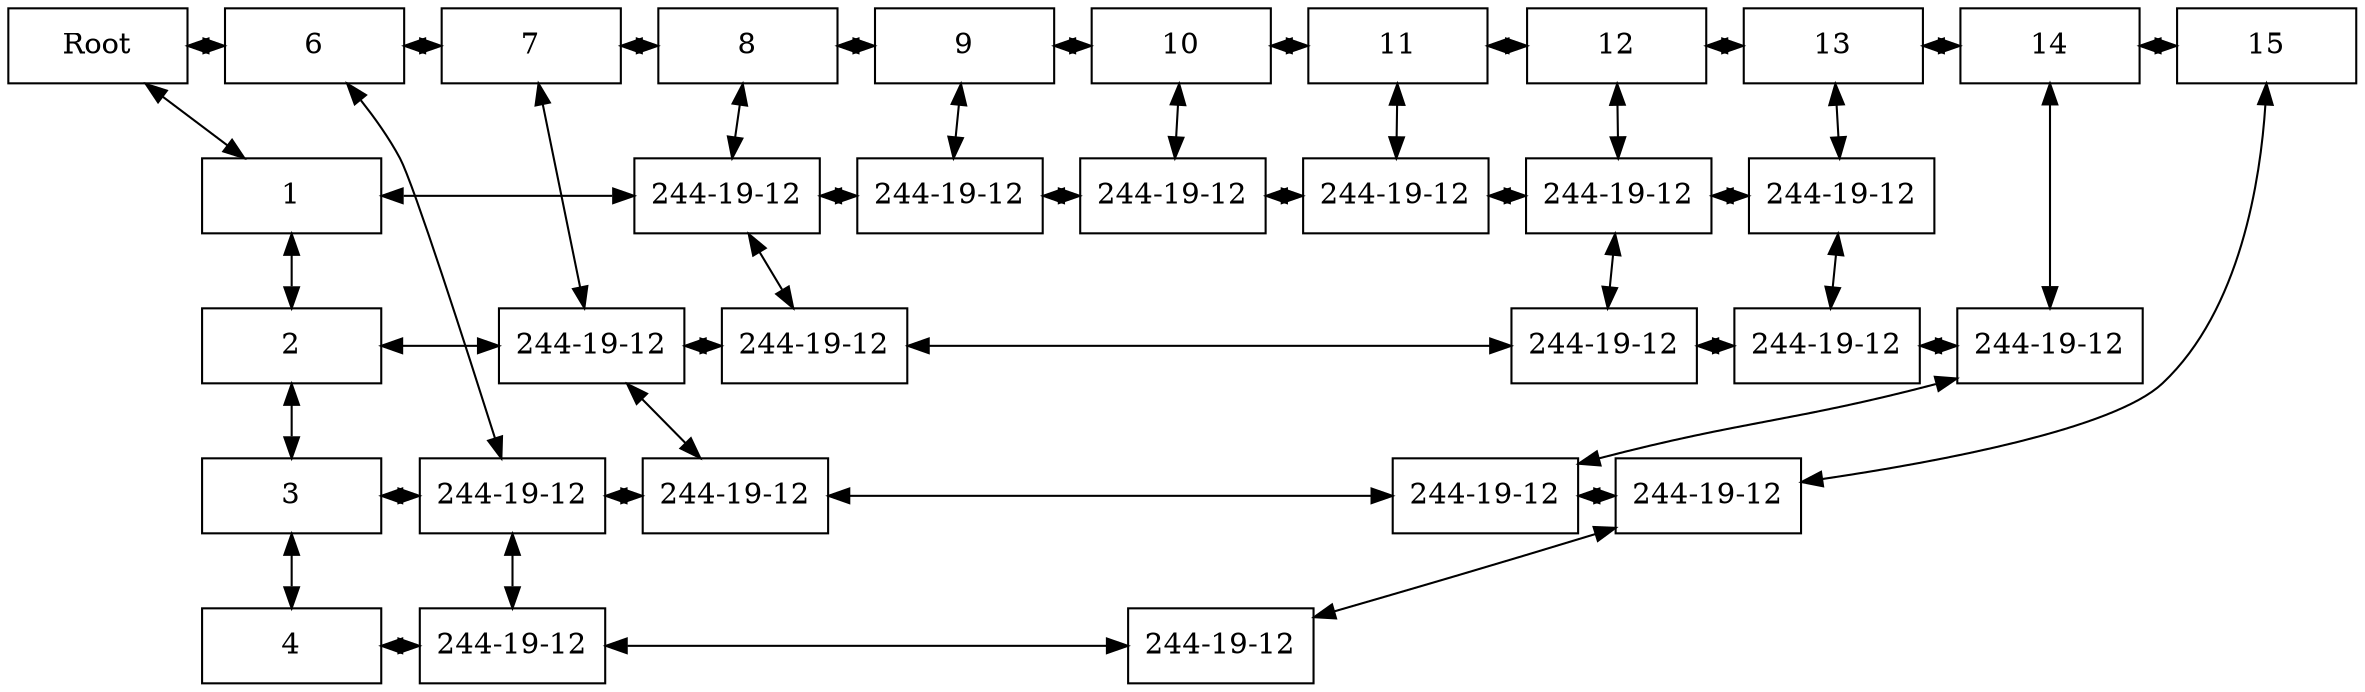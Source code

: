 digraph  Grafico {
node [shape = rectangle, height=0.5, width=1.2];
node[nodesep = 1];
rankdir=TB;
"0-0"[label="Root"];
"0-1"[label="1"];
"0-2"[label="2"];
"0-3"[label="3"];
"0-4"[label="4"];
"6-0"[label="6"];
"6-3"[label="244-19-12"];
"6-4"[label="244-19-12"];
"7-0"[label="7"];
"7-2"[label="244-19-12"];
"7-3"[label="244-19-12"];
"8-0"[label="8"];
"8-1"[label="244-19-12"];
"8-2"[label="244-19-12"];
"9-0"[label="9"];
"9-1"[label="244-19-12"];
"10-0"[label="10"];
"10-1"[label="244-19-12"];
"11-0"[label="11"];
"11-1"[label="244-19-12"];
"12-0"[label="12"];
"12-1"[label="244-19-12"];
"12-2"[label="244-19-12"];
"13-0"[label="13"];
"13-1"[label="244-19-12"];
"13-2"[label="244-19-12"];
"14-0"[label="14"];
"14-2"[label="244-19-12"];
"14-3"[label="244-19-12"];
"15-0"[label="15"];
"15-3"[label="244-19-12"];
"15-4"[label="244-19-12"];
"0-0"->"6-0"[dir=both];
"0-0"->"0-1"[dir=both];
"0-1"->"8-1"[dir=both];
"0-1"->"0-2"[dir=both];
"0-2"->"7-2"[dir=both];
"0-2"->"0-3"[dir=both];
"0-3"->"6-3"[dir=both];
"0-3"->"0-4"[dir=both];
"0-4"->"6-4"[dir=both];
"6-0"->"7-0"[dir=both];
"6-0"->"6-3"[dir=both];
"6-3"->"7-3"[dir=both];
"6-3"->"6-4"[dir=both];
"6-4"->"15-4"[dir=both];
"7-0"->"8-0"[dir=both];
"7-0"->"7-2"[dir=both];
"7-2"->"8-2"[dir=both];
"7-2"->"7-3"[dir=both];
"7-3"->"14-3"[dir=both];
"8-0"->"9-0"[dir=both];
"8-0"->"8-1"[dir=both];
"8-1"->"9-1"[dir=both];
"8-1"->"8-2"[dir=both];
"8-2"->"12-2"[dir=both];
"9-0"->"10-0"[dir=both];
"9-0"->"9-1"[dir=both];
"9-1"->"10-1"[dir=both];
"10-0"->"11-0"[dir=both];
"10-0"->"10-1"[dir=both];
"10-1"->"11-1"[dir=both];
"11-0"->"12-0"[dir=both];
"11-0"->"11-1"[dir=both];
"11-1"->"12-1"[dir=both];
"12-0"->"13-0"[dir=both];
"12-0"->"12-1"[dir=both];
"12-1"->"13-1"[dir=both];
"12-1"->"12-2"[dir=both];
"12-2"->"13-2"[dir=both];
"13-0"->"14-0"[dir=both];
"13-0"->"13-1"[dir=both];
"13-1"->"13-2"[dir=both];
"13-2"->"14-2"[dir=both];
"14-0"->"15-0"[dir=both];
"14-0"->"14-2"[dir=both];
"14-2"->"14-3"[dir=both];
"14-3"->"15-3"[dir=both];
"15-0"->"15-3"[dir=both];
"15-3"->"15-4"[dir=both];
{ rank=same; "0-0" "6-0" "7-0" "8-0" "9-0" "10-0" "11-0" "12-0" "13-0" "14-0" "15-0" };
{ rank=same; "0-1" "8-1" "9-1" "10-1" "11-1" "12-1" "13-1" };
{ rank=same; "0-2" "7-2" "8-2" "12-2" "13-2" "14-2" };
{ rank=same; "0-3" "6-3" "7-3" "14-3" "15-3" };
{ rank=same; "0-4" "6-4" "15-4" };
}